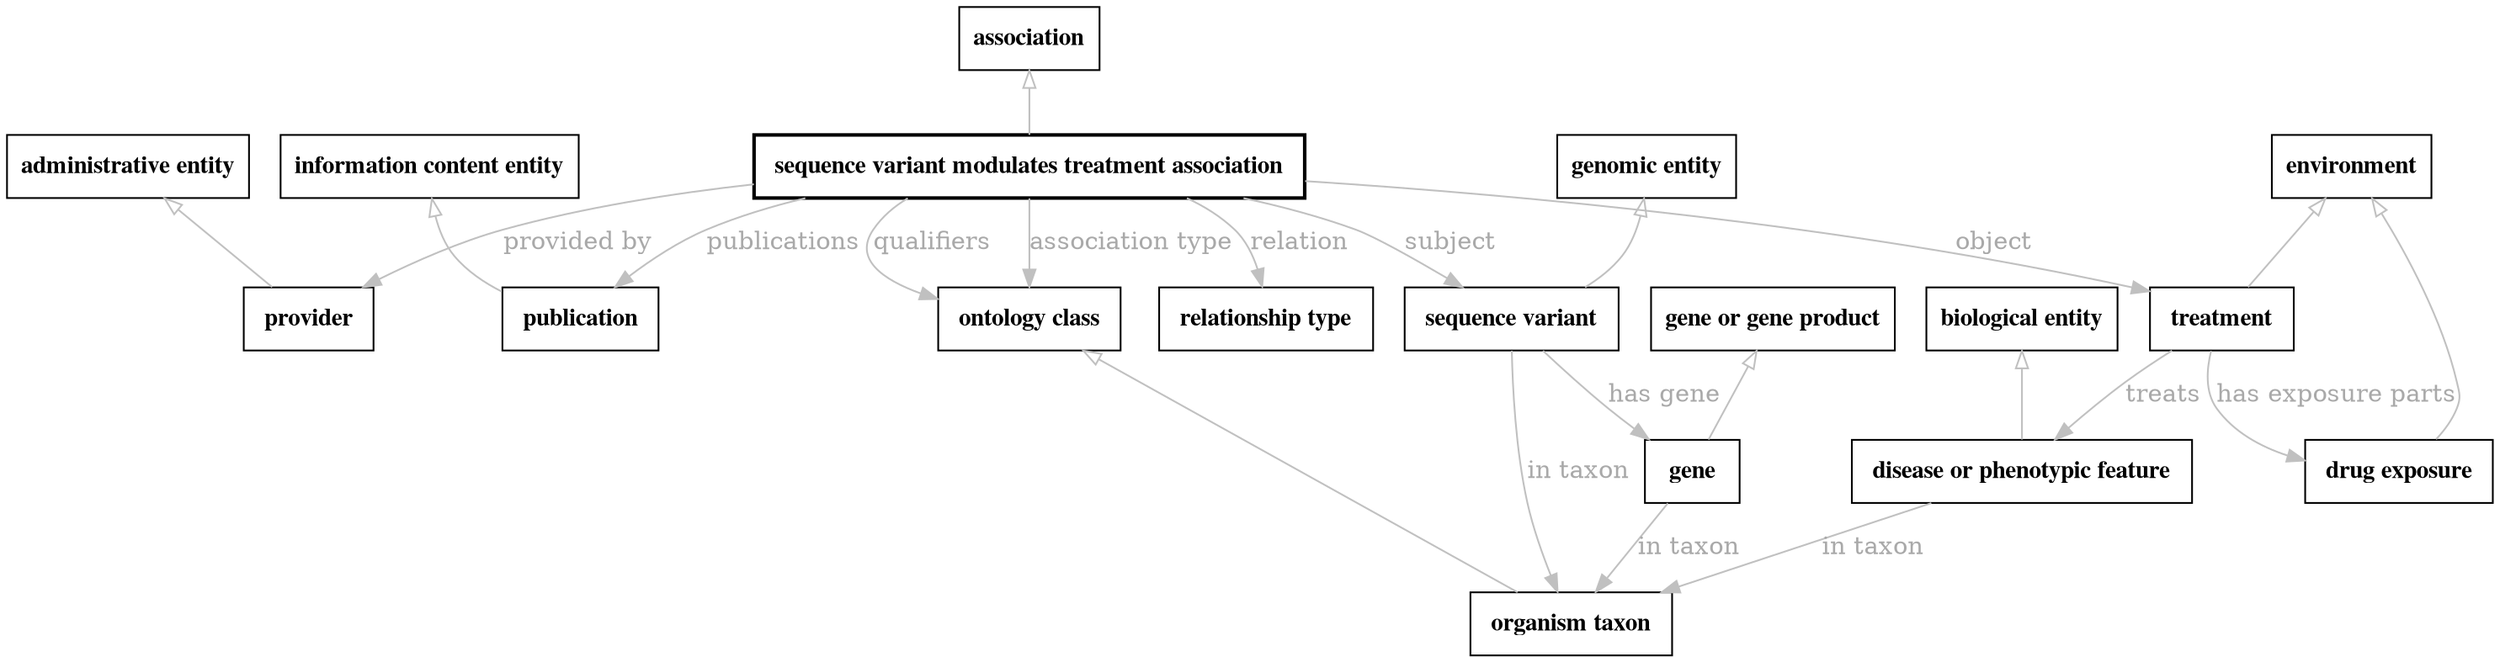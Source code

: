 // biolink model
digraph {
	graph [fontsize=32 penwidth=5]
	node [color=black fontname="times bold" shape=rectangle]
	edge [color=gray fontcolor=darkgray]
	"sequence variant modulates treatment association" [label=" sequence variant modulates treatment association " style=bold]
	association -> "sequence variant modulates treatment association" [label="" arrowtail=onormal dir=back]
	"sequence variant modulates treatment association" -> provider [label="provided by"]
	provider [label=" provider " style=solid]
	"administrative entity" -> provider [label="" arrowtail=onormal dir=back]
	"sequence variant modulates treatment association" -> publication [label=publications]
	publication [label=" publication " style=solid]
	"information content entity" -> publication [label="" arrowtail=onormal dir=back]
	"sequence variant modulates treatment association" -> "ontology class" [label=qualifiers]
	"ontology class" [label=" ontology class " style=solid]
	"sequence variant modulates treatment association" -> treatment [label=object]
	treatment [label=" treatment " style=solid]
	environment -> treatment [label="" arrowtail=onormal dir=back]
	treatment -> "drug exposure" [label="has exposure parts"]
	"drug exposure" [label=" drug exposure " style=solid]
	environment -> "drug exposure" [label="" arrowtail=onormal dir=back]
	treatment -> "disease or phenotypic feature" [label=treats]
	"disease or phenotypic feature" [label=" disease or phenotypic feature " style=solid]
	"biological entity" -> "disease or phenotypic feature" [label="" arrowtail=onormal dir=back]
	"disease or phenotypic feature" -> "organism taxon" [label="in taxon"]
	"organism taxon" [label=" organism taxon " style=solid]
	"ontology class" -> "organism taxon" [label="" arrowtail=onormal dir=back]
	"sequence variant modulates treatment association" -> "relationship type" [label=relation]
	"relationship type" [label=" relationship type " style=solid]
	"sequence variant modulates treatment association" -> "sequence variant" [label=subject]
	"sequence variant" [label=" sequence variant " style=solid]
	"genomic entity" -> "sequence variant" [label="" arrowtail=onormal dir=back]
	"sequence variant" -> "organism taxon" [label="in taxon"]
	"sequence variant" -> gene [label="has gene"]
	gene [label=" gene " style=solid]
	"gene or gene product" -> gene [label="" arrowtail=onormal dir=back]
	gene -> "organism taxon" [label="in taxon"]
	"sequence variant modulates treatment association" -> "ontology class" [label="association type"]
}
